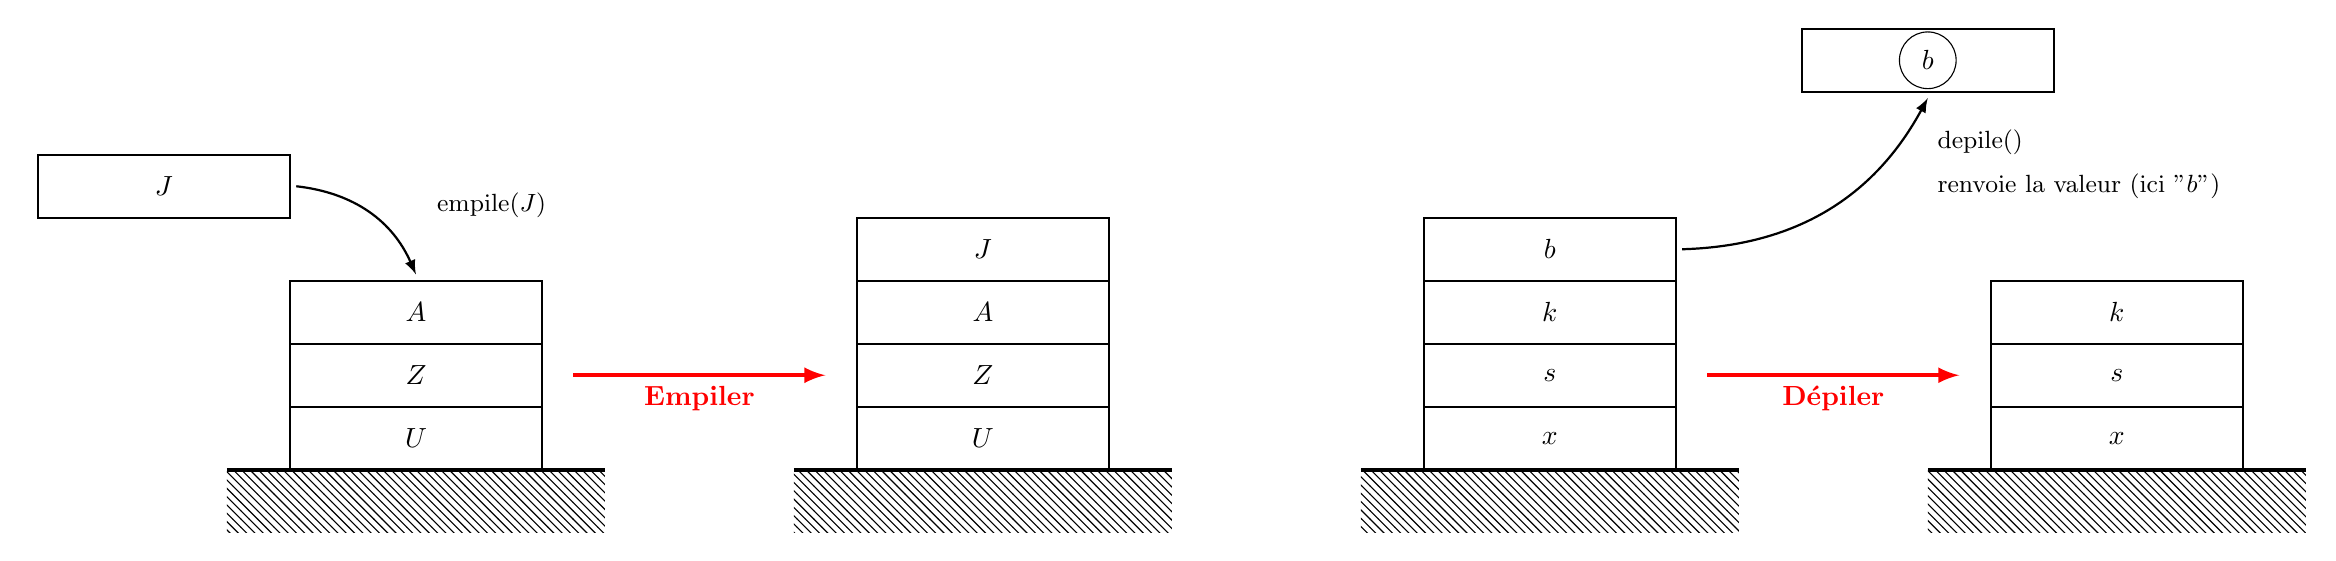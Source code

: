 
\usetikzlibrary{patterns}

\begin{tikzpicture}[scale=0.8]



\draw[ultra thick] (-3,0) -- (3,0);
\fill[pattern=north west lines] (-3,-1) rectangle (3,0);

\draw[thick] (-2,0) rectangle ++(4,1);
\node at (0,0.5) {$U$};

\draw[thick] (-2,1) rectangle ++(4,1);
\node at (0,1.5) {$Z$};

\draw[thick] (-2,2) rectangle ++(4,1);
\node at (0,2.5) {$A$};



\draw[thick] (-6,4) rectangle ++(4,1);
\node at (-4,4.5) {$J$};

\draw[->,>=latex,thick ] (-1.9,4.5)  to[bend left] (0,3.1);
\node at (1.2,4.2) {\small empile($J$)};

\draw[->,>=latex,ultra thick,red] (2.5,1.5)  -- ++(4,0) node[midway,below] {\bf Empiler};

\begin{scope}[xshift=9cm]
\draw[ultra thick] (-3,0) -- (3,0);
\fill[pattern=north west lines] (-3,-1) rectangle (3,0);

\draw[thick] (-2,0) rectangle ++(4,1);
\node at (0,0.5) {$U$};

\draw[thick] (-2,1) rectangle ++(4,1);
\node at (0,1.5) {$Z$};

\draw[thick] (-2,2) rectangle ++(4,1);
\node at (0,2.5) {$A$};

\draw[thick] (-2,3) rectangle ++(4,1);
\node at (0,3.5) {$J$};
\end{scope}



\begin{scope}[xshift=18cm]
\draw[ultra thick] (-3,0) -- (3,0);
\fill[pattern=north west lines] (-3,-1) rectangle (3,0);

\draw[thick] (-2,0) rectangle ++(4,1);
\node at (0,0.5) {$x$};

\draw[thick] (-2,1) rectangle ++(4,1);
\node at (0,1.5) {$s$};

\draw[thick] (-2,2) rectangle ++(4,1);
\node at (0,2.5) {$k$};

\draw[thick] (-2,3) rectangle ++(4,1);
\node at (0,3.5) {$b$};

\draw[->,>=latex,thick ] (2.1,3.5)  to[bend right] (6,5.9);
\node[right] at (6,5.2) {\small depile()};
\node[right] at (6,4.5) {\small renvoie la valeur (ici "$b$")};



\end{scope}

\draw[->,>=latex,ultra thick,red] (20.5,1.5)  -- ++(4,0) node[midway,below] {\bf D\'epiler};


\begin{scope}[xshift=27cm]
\draw[ultra thick] (-3,0) -- (3,0);
\fill[pattern=north west lines] (-3,-1) rectangle (3,0);

\draw[thick] (-2,0) rectangle ++(4,1);
\node at (0,0.5) {$x$};

\draw[thick] (-2,1) rectangle ++(4,1);
\node at (0,1.5) {$s$};

\draw[thick] (-2,2) rectangle ++(4,1);
\node at (0,2.5) {$k$};

6\draw[thick] (-5,6) rectangle ++(4,1);
\node at (-3,6.5) {$b$};

\draw (-3,6.5) circle (0.45);


\end{scope}






\end{tikzpicture}

